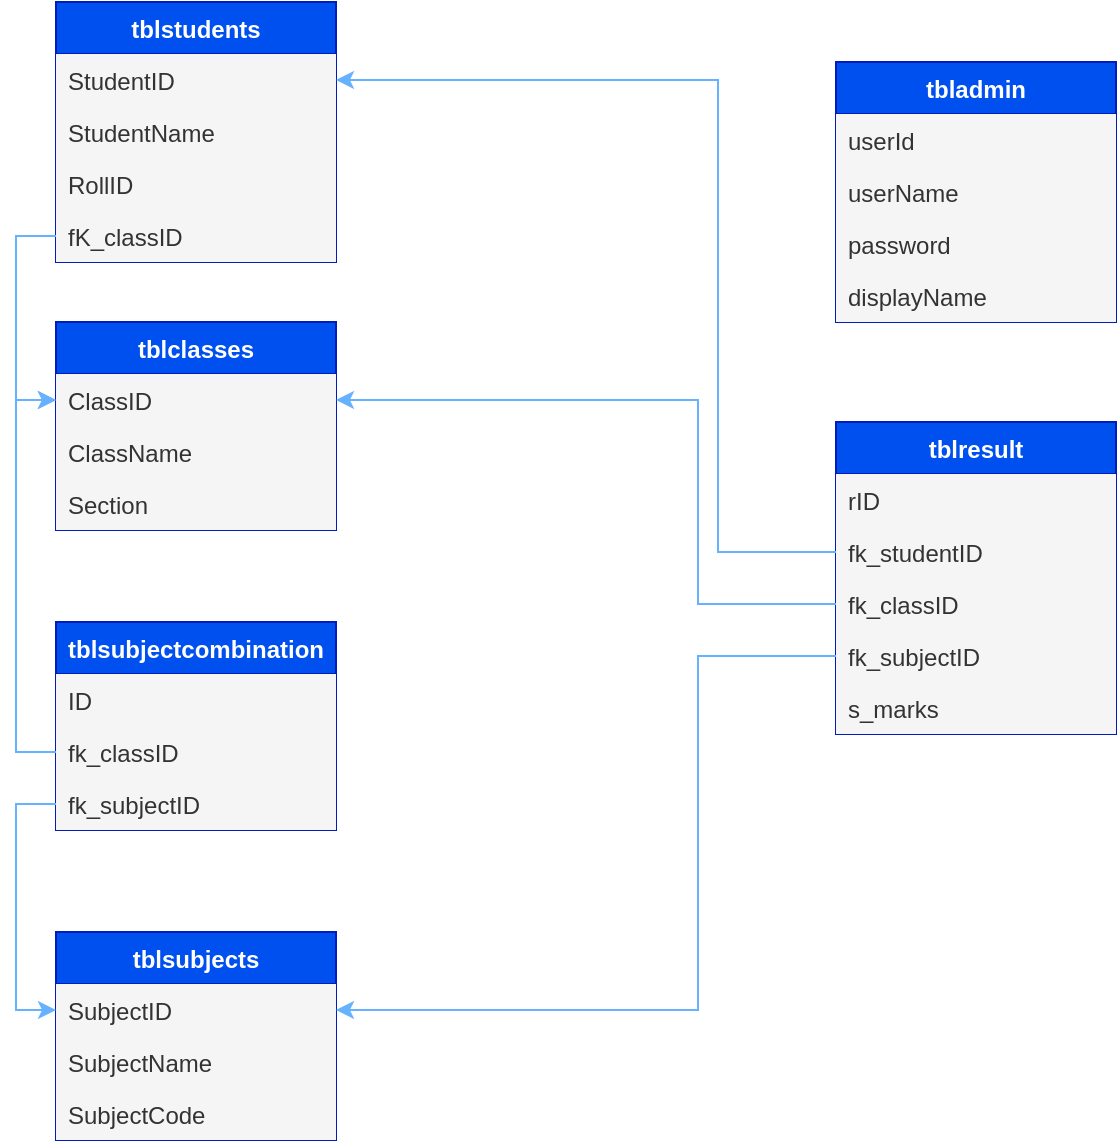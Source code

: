 <mxfile version="20.2.2" type="github">
  <diagram id="cmGXkni1iuYy2KnNHQrB" name="Page-1">
    <mxGraphModel dx="946" dy="622" grid="1" gridSize="10" guides="1" tooltips="1" connect="1" arrows="1" fold="1" page="1" pageScale="1" pageWidth="827" pageHeight="1169" math="0" shadow="0">
      <root>
        <mxCell id="0" />
        <mxCell id="1" parent="0" />
        <mxCell id="N73i_R2ZQ_WmX0FleawG-1" value="tblstudents" style="swimlane;fontStyle=1;childLayout=stackLayout;horizontal=1;startSize=26;fillColor=#0050ef;horizontalStack=0;resizeParent=1;resizeParentMax=0;resizeLast=0;collapsible=1;marginBottom=0;fontColor=#ffffff;strokeColor=#001DBC;" parent="1" vertex="1">
          <mxGeometry x="149" y="174" width="140" height="130" as="geometry" />
        </mxCell>
        <mxCell id="N73i_R2ZQ_WmX0FleawG-2" value="StudentID" style="text;align=left;verticalAlign=top;spacingLeft=4;spacingRight=4;overflow=hidden;rotatable=0;points=[[0,0.5],[1,0.5]];portConstraint=eastwest;fillColor=#f5f5f5;fontColor=#333333;strokeColor=none;" parent="N73i_R2ZQ_WmX0FleawG-1" vertex="1">
          <mxGeometry y="26" width="140" height="26" as="geometry" />
        </mxCell>
        <mxCell id="N73i_R2ZQ_WmX0FleawG-3" value="StudentName" style="text;align=left;verticalAlign=top;spacingLeft=4;spacingRight=4;overflow=hidden;rotatable=0;points=[[0,0.5],[1,0.5]];portConstraint=eastwest;fillColor=#f5f5f5;fontColor=#333333;strokeColor=none;" parent="N73i_R2ZQ_WmX0FleawG-1" vertex="1">
          <mxGeometry y="52" width="140" height="26" as="geometry" />
        </mxCell>
        <mxCell id="N73i_R2ZQ_WmX0FleawG-18" value="RollID " style="text;strokeColor=none;fillColor=#f5f5f5;align=left;verticalAlign=top;spacingLeft=4;spacingRight=4;overflow=hidden;rotatable=0;points=[[0,0.5],[1,0.5]];portConstraint=eastwest;fontColor=#333333;" parent="N73i_R2ZQ_WmX0FleawG-1" vertex="1">
          <mxGeometry y="78" width="140" height="26" as="geometry" />
        </mxCell>
        <mxCell id="N73i_R2ZQ_WmX0FleawG-4" value="fK_classID" style="text;strokeColor=none;fillColor=#f5f5f5;align=left;verticalAlign=top;spacingLeft=4;spacingRight=4;overflow=hidden;rotatable=0;points=[[0,0.5],[1,0.5]];portConstraint=eastwest;fontColor=#333333;" parent="N73i_R2ZQ_WmX0FleawG-1" vertex="1">
          <mxGeometry y="104" width="140" height="26" as="geometry" />
        </mxCell>
        <mxCell id="N73i_R2ZQ_WmX0FleawG-5" value="tblclasses" style="swimlane;fontStyle=1;childLayout=stackLayout;horizontal=1;startSize=26;fillColor=#0050ef;horizontalStack=0;resizeParent=1;resizeParentMax=0;resizeLast=0;collapsible=1;marginBottom=0;fontColor=#ffffff;strokeColor=#001DBC;" parent="1" vertex="1">
          <mxGeometry x="149" y="334" width="140" height="104" as="geometry" />
        </mxCell>
        <mxCell id="N73i_R2ZQ_WmX0FleawG-6" value="ClassID" style="text;strokeColor=none;fillColor=#f5f5f5;align=left;verticalAlign=top;spacingLeft=4;spacingRight=4;overflow=hidden;rotatable=0;points=[[0,0.5],[1,0.5]];portConstraint=eastwest;fontColor=#333333;" parent="N73i_R2ZQ_WmX0FleawG-5" vertex="1">
          <mxGeometry y="26" width="140" height="26" as="geometry" />
        </mxCell>
        <mxCell id="N73i_R2ZQ_WmX0FleawG-7" value="ClassName" style="text;strokeColor=none;fillColor=#f5f5f5;align=left;verticalAlign=top;spacingLeft=4;spacingRight=4;overflow=hidden;rotatable=0;points=[[0,0.5],[1,0.5]];portConstraint=eastwest;fontColor=#333333;" parent="N73i_R2ZQ_WmX0FleawG-5" vertex="1">
          <mxGeometry y="52" width="140" height="26" as="geometry" />
        </mxCell>
        <mxCell id="N73i_R2ZQ_WmX0FleawG-8" value="Section" style="text;strokeColor=none;fillColor=#f5f5f5;align=left;verticalAlign=top;spacingLeft=4;spacingRight=4;overflow=hidden;rotatable=0;points=[[0,0.5],[1,0.5]];portConstraint=eastwest;fontColor=#333333;" parent="N73i_R2ZQ_WmX0FleawG-5" vertex="1">
          <mxGeometry y="78" width="140" height="26" as="geometry" />
        </mxCell>
        <mxCell id="N73i_R2ZQ_WmX0FleawG-9" value="tblsubjectcombination" style="swimlane;fontStyle=1;childLayout=stackLayout;horizontal=1;startSize=26;fillColor=#0050ef;horizontalStack=0;resizeParent=1;resizeParentMax=0;resizeLast=0;collapsible=1;marginBottom=0;fontColor=#ffffff;strokeColor=#001DBC;" parent="1" vertex="1">
          <mxGeometry x="149" y="484" width="140" height="104" as="geometry" />
        </mxCell>
        <mxCell id="N73i_R2ZQ_WmX0FleawG-10" value="ID" style="text;strokeColor=none;fillColor=#f5f5f5;align=left;verticalAlign=top;spacingLeft=4;spacingRight=4;overflow=hidden;rotatable=0;points=[[0,0.5],[1,0.5]];portConstraint=eastwest;fontColor=#333333;" parent="N73i_R2ZQ_WmX0FleawG-9" vertex="1">
          <mxGeometry y="26" width="140" height="26" as="geometry" />
        </mxCell>
        <mxCell id="N73i_R2ZQ_WmX0FleawG-11" value="fk_classID" style="text;strokeColor=none;fillColor=#f5f5f5;align=left;verticalAlign=top;spacingLeft=4;spacingRight=4;overflow=hidden;rotatable=0;points=[[0,0.5],[1,0.5]];portConstraint=eastwest;fontColor=#333333;" parent="N73i_R2ZQ_WmX0FleawG-9" vertex="1">
          <mxGeometry y="52" width="140" height="26" as="geometry" />
        </mxCell>
        <mxCell id="N73i_R2ZQ_WmX0FleawG-12" value="fk_subjectID" style="text;strokeColor=none;fillColor=#f5f5f5;align=left;verticalAlign=top;spacingLeft=4;spacingRight=4;overflow=hidden;rotatable=0;points=[[0,0.5],[1,0.5]];portConstraint=eastwest;fontColor=#333333;" parent="N73i_R2ZQ_WmX0FleawG-9" vertex="1">
          <mxGeometry y="78" width="140" height="26" as="geometry" />
        </mxCell>
        <mxCell id="N73i_R2ZQ_WmX0FleawG-13" value="tblsubjects" style="swimlane;fontStyle=1;childLayout=stackLayout;horizontal=1;startSize=26;fillColor=#0050ef;horizontalStack=0;resizeParent=1;resizeParentMax=0;resizeLast=0;collapsible=1;marginBottom=0;fontColor=#ffffff;strokeColor=#001DBC;" parent="1" vertex="1">
          <mxGeometry x="149" y="639" width="140" height="104" as="geometry" />
        </mxCell>
        <mxCell id="N73i_R2ZQ_WmX0FleawG-14" value="SubjectID" style="text;strokeColor=none;fillColor=#f5f5f5;align=left;verticalAlign=top;spacingLeft=4;spacingRight=4;overflow=hidden;rotatable=0;points=[[0,0.5],[1,0.5]];portConstraint=eastwest;fontColor=#333333;" parent="N73i_R2ZQ_WmX0FleawG-13" vertex="1">
          <mxGeometry y="26" width="140" height="26" as="geometry" />
        </mxCell>
        <mxCell id="N73i_R2ZQ_WmX0FleawG-15" value="SubjectName" style="text;strokeColor=none;fillColor=#f5f5f5;align=left;verticalAlign=top;spacingLeft=4;spacingRight=4;overflow=hidden;rotatable=0;points=[[0,0.5],[1,0.5]];portConstraint=eastwest;fontColor=#333333;" parent="N73i_R2ZQ_WmX0FleawG-13" vertex="1">
          <mxGeometry y="52" width="140" height="26" as="geometry" />
        </mxCell>
        <mxCell id="N73i_R2ZQ_WmX0FleawG-16" value="SubjectCode" style="text;strokeColor=none;fillColor=#f5f5f5;align=left;verticalAlign=top;spacingLeft=4;spacingRight=4;overflow=hidden;rotatable=0;points=[[0,0.5],[1,0.5]];portConstraint=eastwest;fontColor=#333333;" parent="N73i_R2ZQ_WmX0FleawG-13" vertex="1">
          <mxGeometry y="78" width="140" height="26" as="geometry" />
        </mxCell>
        <mxCell id="N73i_R2ZQ_WmX0FleawG-19" value="tblresult" style="swimlane;fontStyle=1;childLayout=stackLayout;horizontal=1;startSize=26;fillColor=#0050ef;horizontalStack=0;resizeParent=1;resizeParentMax=0;resizeLast=0;collapsible=1;marginBottom=0;fontColor=#ffffff;strokeColor=#001DBC;" parent="1" vertex="1">
          <mxGeometry x="539" y="384" width="140" height="156" as="geometry" />
        </mxCell>
        <mxCell id="N73i_R2ZQ_WmX0FleawG-20" value="rID" style="text;strokeColor=none;fillColor=#f5f5f5;align=left;verticalAlign=top;spacingLeft=4;spacingRight=4;overflow=hidden;rotatable=0;points=[[0,0.5],[1,0.5]];portConstraint=eastwest;fontColor=#333333;" parent="N73i_R2ZQ_WmX0FleawG-19" vertex="1">
          <mxGeometry y="26" width="140" height="26" as="geometry" />
        </mxCell>
        <mxCell id="N73i_R2ZQ_WmX0FleawG-21" value="fk_studentID" style="text;strokeColor=none;fillColor=#f5f5f5;align=left;verticalAlign=top;spacingLeft=4;spacingRight=4;overflow=hidden;rotatable=0;points=[[0,0.5],[1,0.5]];portConstraint=eastwest;fontColor=#333333;" parent="N73i_R2ZQ_WmX0FleawG-19" vertex="1">
          <mxGeometry y="52" width="140" height="26" as="geometry" />
        </mxCell>
        <mxCell id="N73i_R2ZQ_WmX0FleawG-22" value="fk_classID" style="text;strokeColor=none;fillColor=#f5f5f5;align=left;verticalAlign=top;spacingLeft=4;spacingRight=4;overflow=hidden;rotatable=0;points=[[0,0.5],[1,0.5]];portConstraint=eastwest;fontColor=#333333;" parent="N73i_R2ZQ_WmX0FleawG-19" vertex="1">
          <mxGeometry y="78" width="140" height="26" as="geometry" />
        </mxCell>
        <mxCell id="N73i_R2ZQ_WmX0FleawG-23" value="fk_subjectID" style="text;strokeColor=none;fillColor=#f5f5f5;align=left;verticalAlign=top;spacingLeft=4;spacingRight=4;overflow=hidden;rotatable=0;points=[[0,0.5],[1,0.5]];portConstraint=eastwest;fontColor=#333333;" parent="N73i_R2ZQ_WmX0FleawG-19" vertex="1">
          <mxGeometry y="104" width="140" height="26" as="geometry" />
        </mxCell>
        <mxCell id="N73i_R2ZQ_WmX0FleawG-24" value="s_marks" style="text;strokeColor=none;fillColor=#f5f5f5;align=left;verticalAlign=top;spacingLeft=4;spacingRight=4;overflow=hidden;rotatable=0;points=[[0,0.5],[1,0.5]];portConstraint=eastwest;fontColor=#333333;" parent="N73i_R2ZQ_WmX0FleawG-19" vertex="1">
          <mxGeometry y="130" width="140" height="26" as="geometry" />
        </mxCell>
        <mxCell id="N73i_R2ZQ_WmX0FleawG-25" value="tbladmin" style="swimlane;fontStyle=1;childLayout=stackLayout;horizontal=1;startSize=26;fillColor=#0050ef;horizontalStack=0;resizeParent=1;resizeParentMax=0;resizeLast=0;collapsible=1;marginBottom=0;fontColor=#ffffff;strokeColor=#001DBC;" parent="1" vertex="1">
          <mxGeometry x="539" y="204" width="140" height="130" as="geometry" />
        </mxCell>
        <mxCell id="N73i_R2ZQ_WmX0FleawG-26" value="userId" style="text;strokeColor=none;fillColor=#f5f5f5;align=left;verticalAlign=top;spacingLeft=4;spacingRight=4;overflow=hidden;rotatable=0;points=[[0,0.5],[1,0.5]];portConstraint=eastwest;fontColor=#333333;" parent="N73i_R2ZQ_WmX0FleawG-25" vertex="1">
          <mxGeometry y="26" width="140" height="26" as="geometry" />
        </mxCell>
        <mxCell id="N73i_R2ZQ_WmX0FleawG-27" value="userName" style="text;strokeColor=none;fillColor=#f5f5f5;align=left;verticalAlign=top;spacingLeft=4;spacingRight=4;overflow=hidden;rotatable=0;points=[[0,0.5],[1,0.5]];portConstraint=eastwest;fontColor=#333333;" parent="N73i_R2ZQ_WmX0FleawG-25" vertex="1">
          <mxGeometry y="52" width="140" height="26" as="geometry" />
        </mxCell>
        <mxCell id="N73i_R2ZQ_WmX0FleawG-28" value="password" style="text;strokeColor=none;fillColor=#f5f5f5;align=left;verticalAlign=top;spacingLeft=4;spacingRight=4;overflow=hidden;rotatable=0;points=[[0,0.5],[1,0.5]];portConstraint=eastwest;fontColor=#333333;" parent="N73i_R2ZQ_WmX0FleawG-25" vertex="1">
          <mxGeometry y="78" width="140" height="26" as="geometry" />
        </mxCell>
        <mxCell id="N73i_R2ZQ_WmX0FleawG-29" value="displayName" style="text;strokeColor=none;fillColor=#f5f5f5;align=left;verticalAlign=top;spacingLeft=4;spacingRight=4;overflow=hidden;rotatable=0;points=[[0,0.5],[1,0.5]];portConstraint=eastwest;fontColor=#333333;" parent="N73i_R2ZQ_WmX0FleawG-25" vertex="1">
          <mxGeometry y="104" width="140" height="26" as="geometry" />
        </mxCell>
        <mxCell id="N73i_R2ZQ_WmX0FleawG-30" style="edgeStyle=orthogonalEdgeStyle;rounded=0;orthogonalLoop=1;jettySize=auto;html=1;entryX=0;entryY=0.5;entryDx=0;entryDy=0;strokeColor=#66B2FF;" parent="1" source="N73i_R2ZQ_WmX0FleawG-11" target="N73i_R2ZQ_WmX0FleawG-6" edge="1">
          <mxGeometry relative="1" as="geometry" />
        </mxCell>
        <mxCell id="N73i_R2ZQ_WmX0FleawG-31" style="edgeStyle=orthogonalEdgeStyle;rounded=0;orthogonalLoop=1;jettySize=auto;html=1;entryX=0;entryY=0.5;entryDx=0;entryDy=0;strokeColor=#66B2FF;" parent="1" source="N73i_R2ZQ_WmX0FleawG-12" target="N73i_R2ZQ_WmX0FleawG-14" edge="1">
          <mxGeometry relative="1" as="geometry" />
        </mxCell>
        <mxCell id="N73i_R2ZQ_WmX0FleawG-32" style="rounded=0;orthogonalLoop=1;jettySize=auto;html=1;entryX=1;entryY=0.5;entryDx=0;entryDy=0;edgeStyle=orthogonalEdgeStyle;strokeColor=#66B2FF;" parent="1" source="N73i_R2ZQ_WmX0FleawG-23" target="N73i_R2ZQ_WmX0FleawG-14" edge="1">
          <mxGeometry relative="1" as="geometry">
            <Array as="points">
              <mxPoint x="470" y="501" />
              <mxPoint x="470" y="678" />
            </Array>
          </mxGeometry>
        </mxCell>
        <mxCell id="N73i_R2ZQ_WmX0FleawG-33" style="edgeStyle=orthogonalEdgeStyle;rounded=0;orthogonalLoop=1;jettySize=auto;html=1;entryX=1;entryY=0.5;entryDx=0;entryDy=0;strokeColor=#66B2FF;" parent="1" source="N73i_R2ZQ_WmX0FleawG-22" target="N73i_R2ZQ_WmX0FleawG-6" edge="1">
          <mxGeometry relative="1" as="geometry">
            <Array as="points">
              <mxPoint x="470" y="475" />
              <mxPoint x="470" y="373" />
            </Array>
          </mxGeometry>
        </mxCell>
        <mxCell id="N73i_R2ZQ_WmX0FleawG-34" style="edgeStyle=orthogonalEdgeStyle;rounded=0;orthogonalLoop=1;jettySize=auto;html=1;entryX=1;entryY=0.5;entryDx=0;entryDy=0;strokeColor=#66B2FF;" parent="1" source="N73i_R2ZQ_WmX0FleawG-21" target="N73i_R2ZQ_WmX0FleawG-2" edge="1">
          <mxGeometry relative="1" as="geometry">
            <Array as="points">
              <mxPoint x="480" y="449" />
              <mxPoint x="480" y="213" />
            </Array>
          </mxGeometry>
        </mxCell>
        <mxCell id="N73i_R2ZQ_WmX0FleawG-35" style="edgeStyle=orthogonalEdgeStyle;rounded=0;orthogonalLoop=1;jettySize=auto;html=1;entryX=0;entryY=0.5;entryDx=0;entryDy=0;strokeColor=#66B2FF;" parent="1" source="N73i_R2ZQ_WmX0FleawG-4" target="N73i_R2ZQ_WmX0FleawG-6" edge="1">
          <mxGeometry relative="1" as="geometry" />
        </mxCell>
      </root>
    </mxGraphModel>
  </diagram>
</mxfile>
